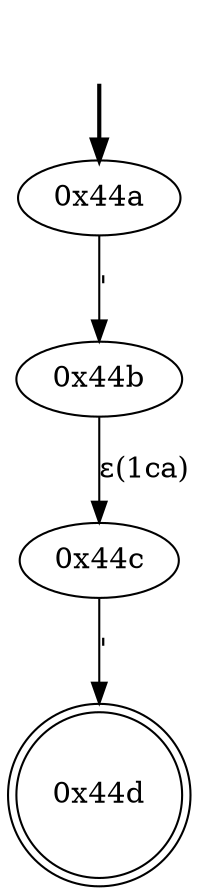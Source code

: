 digraph {
	fake [style=invisible]
	"0x44a" [root=true]
	"0x44b"
	"0x44c"
	"0x44d" [shape=doublecircle]
	fake -> "0x44a" [style=bold]
	"0x44a" -> "0x44b" [label="'"]
	"0x44c" -> "0x44d" [label="'"]
	"0x44b" -> "0x44c" [label="ε(1ca)"]
}
